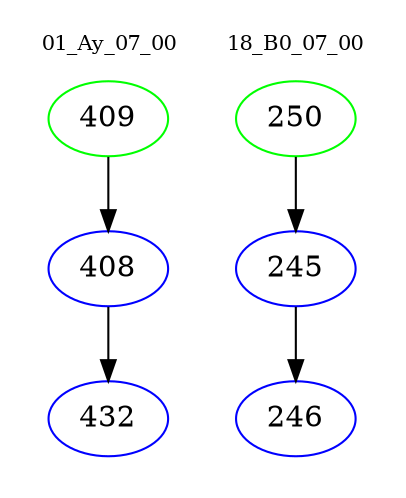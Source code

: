 digraph{
subgraph cluster_0 {
color = white
label = "01_Ay_07_00";
fontsize=10;
T0_409 [label="409", color="green"]
T0_409 -> T0_408 [color="black"]
T0_408 [label="408", color="blue"]
T0_408 -> T0_432 [color="black"]
T0_432 [label="432", color="blue"]
}
subgraph cluster_1 {
color = white
label = "18_B0_07_00";
fontsize=10;
T1_250 [label="250", color="green"]
T1_250 -> T1_245 [color="black"]
T1_245 [label="245", color="blue"]
T1_245 -> T1_246 [color="black"]
T1_246 [label="246", color="blue"]
}
}
